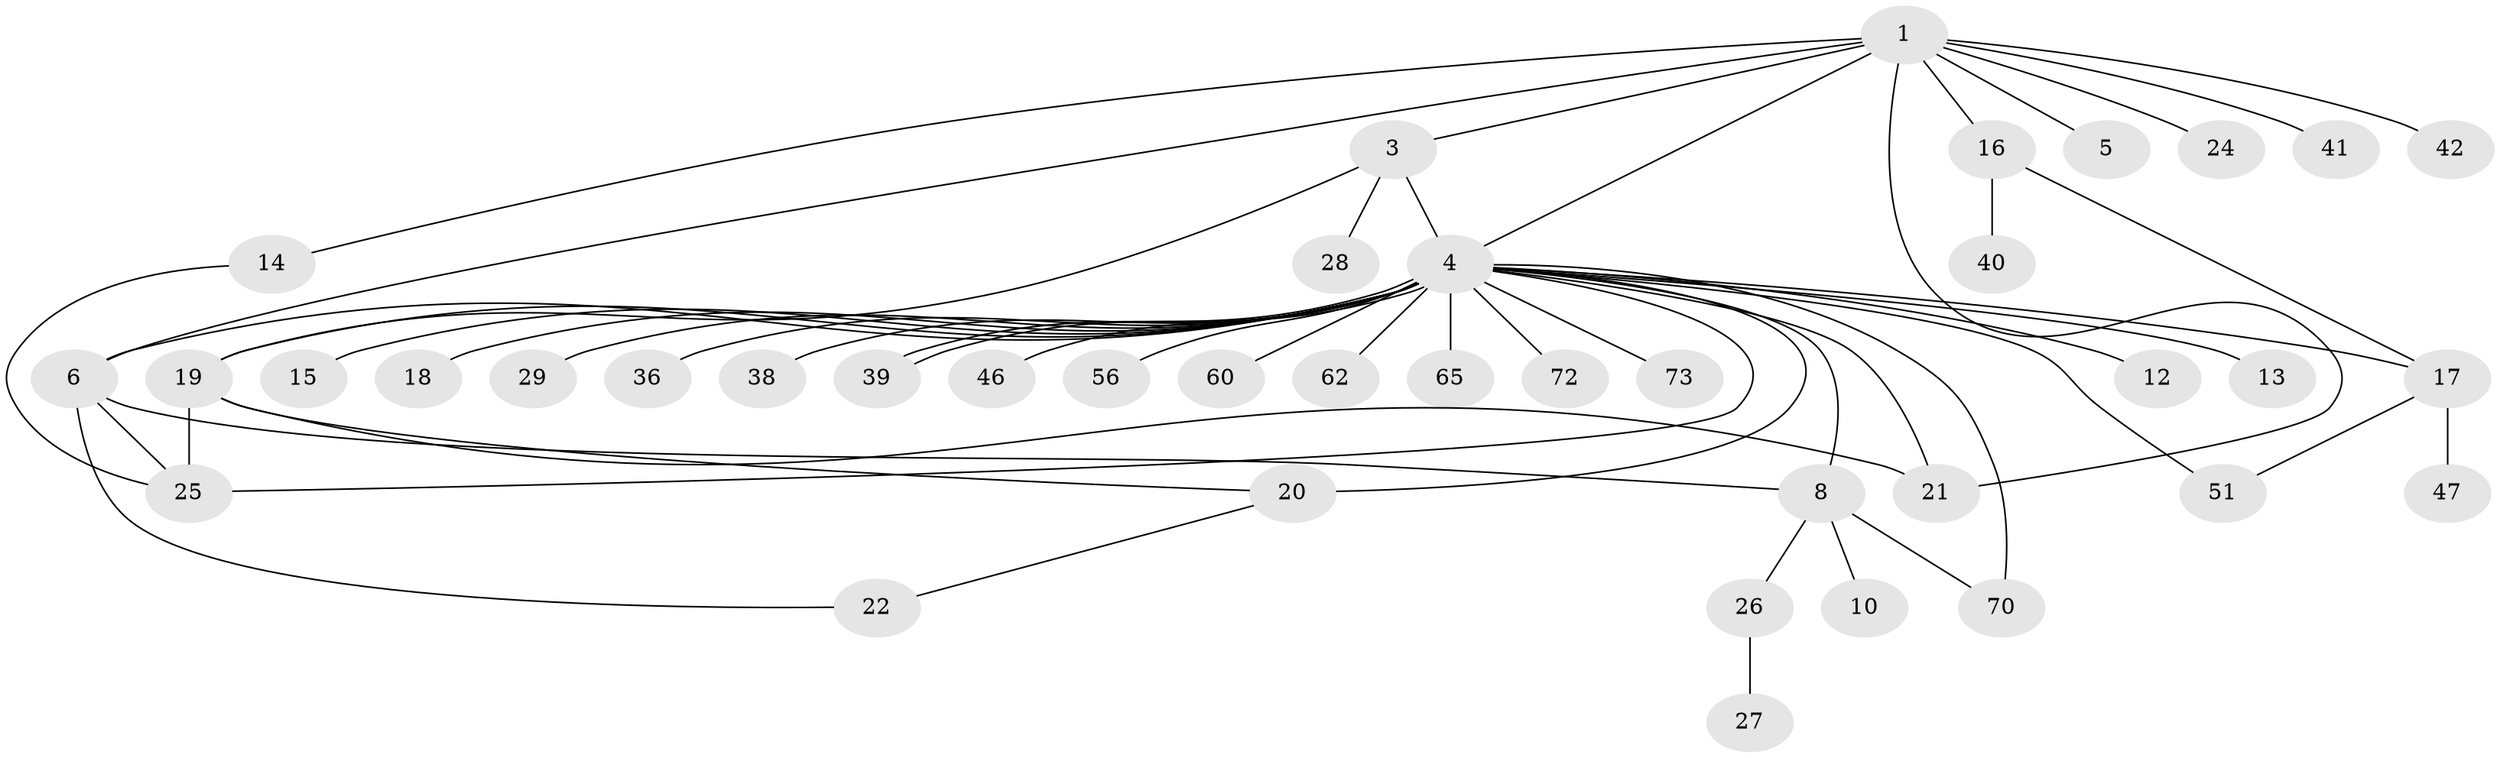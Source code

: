 // original degree distribution, {8: 0.0375, 7: 0.0125, 4: 0.0625, 33: 0.0125, 1: 0.4375, 5: 0.05, 6: 0.0625, 2: 0.2625, 3: 0.0625}
// Generated by graph-tools (version 1.1) at 2025/14/03/09/25 04:14:34]
// undirected, 40 vertices, 54 edges
graph export_dot {
graph [start="1"]
  node [color=gray90,style=filled];
  1 [super="+44+2+32"];
  3;
  4 [super="+23+7+48+11"];
  5;
  6 [super="+75+9"];
  8;
  10;
  12;
  13 [super="+58"];
  14;
  15;
  16 [super="+31+79+34"];
  17 [super="+55"];
  18;
  19;
  20 [super="+50"];
  21;
  22 [super="+33+71"];
  24;
  25 [super="+80"];
  26;
  27;
  28;
  29 [super="+37"];
  36 [super="+69"];
  38 [super="+66+43+52"];
  39;
  40;
  41;
  42;
  46;
  47;
  51 [super="+67"];
  56;
  60;
  62 [super="+63"];
  65;
  70 [super="+76"];
  72;
  73;
  1 -- 3;
  1 -- 14;
  1 -- 16;
  1 -- 24;
  1 -- 41;
  1 -- 4 [weight=2];
  1 -- 5;
  1 -- 21;
  1 -- 42;
  1 -- 6;
  3 -- 4;
  3 -- 19;
  3 -- 28;
  4 -- 6 [weight=4];
  4 -- 8 [weight=4];
  4 -- 12;
  4 -- 13;
  4 -- 15;
  4 -- 20 [weight=2];
  4 -- 21;
  4 -- 25 [weight=2];
  4 -- 29 [weight=2];
  4 -- 36;
  4 -- 38;
  4 -- 39;
  4 -- 39;
  4 -- 46;
  4 -- 56;
  4 -- 60;
  4 -- 62 [weight=2];
  4 -- 65;
  4 -- 72;
  4 -- 73;
  4 -- 70;
  4 -- 19;
  4 -- 51;
  4 -- 17;
  4 -- 18;
  6 -- 8;
  6 -- 22;
  6 -- 25;
  8 -- 10;
  8 -- 26;
  8 -- 70;
  14 -- 25;
  16 -- 17;
  16 -- 40;
  17 -- 47;
  17 -- 51;
  19 -- 21;
  19 -- 25;
  19 -- 20;
  20 -- 22;
  26 -- 27;
}

